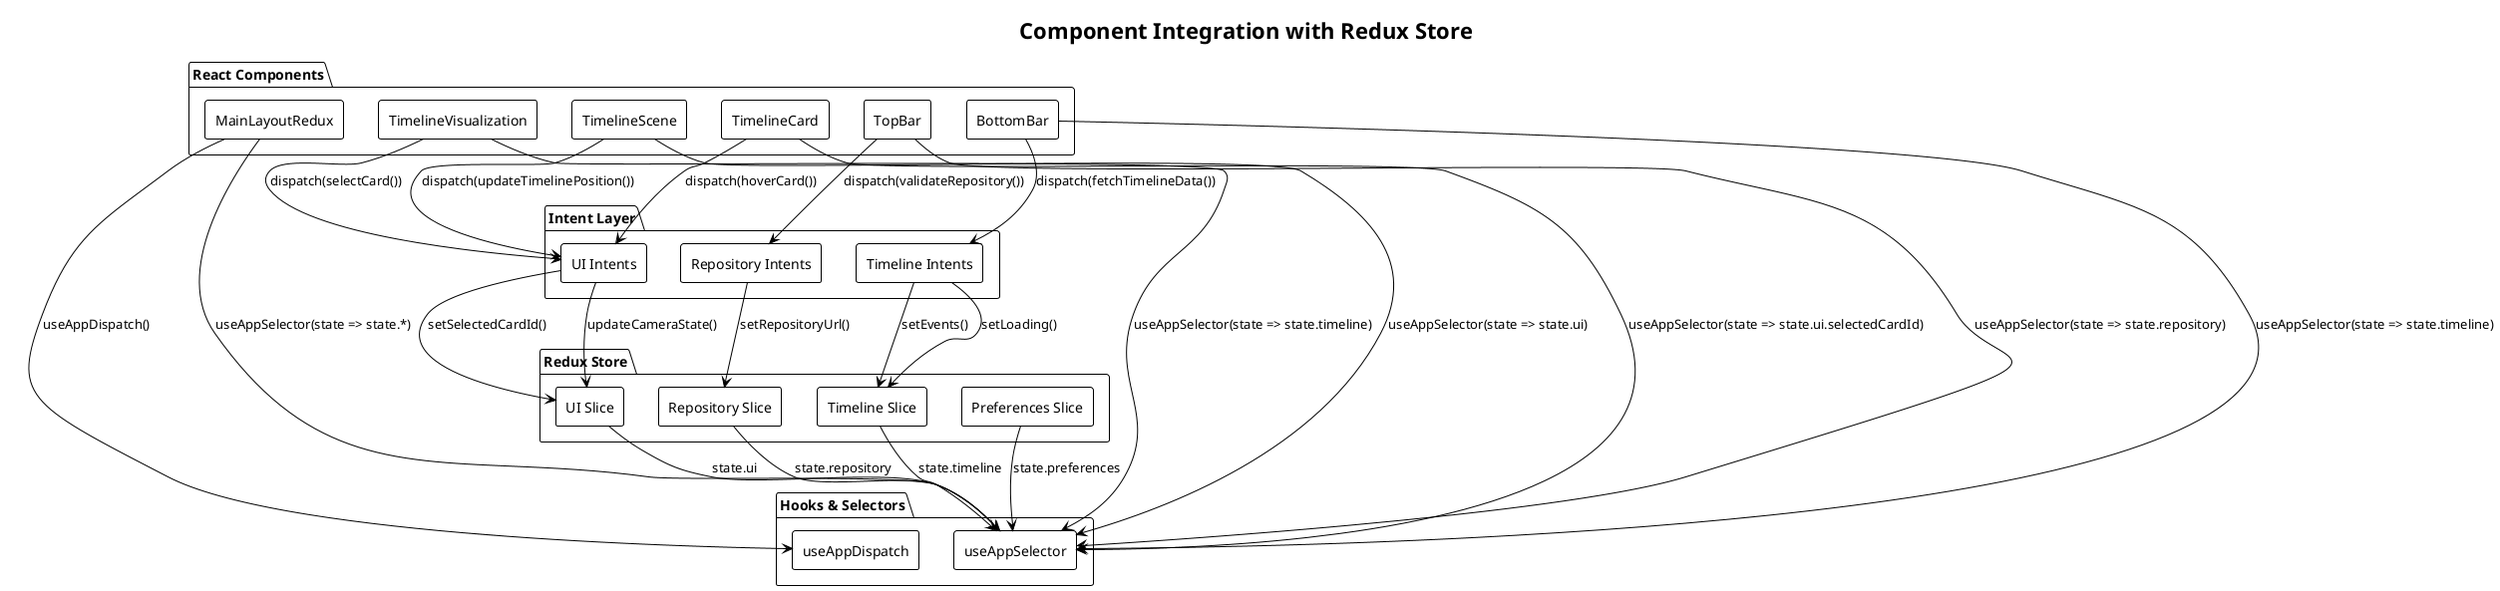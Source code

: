 @startuml component-integration
!theme plain
skinparam backgroundColor #FFFFFF
skinparam componentStyle rectangle

title Component Integration with Redux Store

package "React Components" {
  component "MainLayoutRedux" as MainLayout
  component "TimelineVisualization" as Timeline
  component "TimelineScene" as Scene
  component "TimelineCard" as Card
  component "TopBar" as TopBar
  component "BottomBar" as BottomBar
}

package "Redux Store" {
  component "Timeline Slice" as TimelineSlice
  component "UI Slice" as UISlice
  component "Repository Slice" as RepoSlice
  component "Preferences Slice" as PrefSlice
}

package "Intent Layer" {
  component "UI Intents" as UIIntents
  component "Timeline Intents" as TimelineIntents
  component "Repository Intents" as RepoIntents
}

package "Hooks & Selectors" {
  component "useAppSelector" as Selector
  component "useAppDispatch" as Dispatch
}

' Component to Store connections
MainLayout --> Selector : useAppSelector(state => state.*)
Timeline --> Selector : useAppSelector(state => state.timeline)
Scene --> Selector : useAppSelector(state => state.ui)
Card --> Selector : useAppSelector(state => state.ui.selectedCardId)
TopBar --> Selector : useAppSelector(state => state.repository)
BottomBar --> Selector : useAppSelector(state => state.timeline)

' Component to Intent connections
MainLayout --> Dispatch : useAppDispatch()
Timeline --> UIIntents : dispatch(selectCard())
Scene --> UIIntents : dispatch(updateTimelinePosition())
Card --> UIIntents : dispatch(hoverCard())
TopBar --> RepoIntents : dispatch(validateRepository())
BottomBar --> TimelineIntents : dispatch(fetchTimelineData())

' Intent to Store connections
UIIntents --> UISlice : setSelectedCardId()
UIIntents --> UISlice : updateCameraState()
TimelineIntents --> TimelineSlice : setEvents()
TimelineIntents --> TimelineSlice : setLoading()
RepoIntents --> RepoSlice : setRepositoryUrl()

' Store to Selector connections
TimelineSlice --> Selector : state.timeline
UISlice --> Selector : state.ui
RepoSlice --> Selector : state.repository
PrefSlice --> Selector : state.preferences

@enduml
